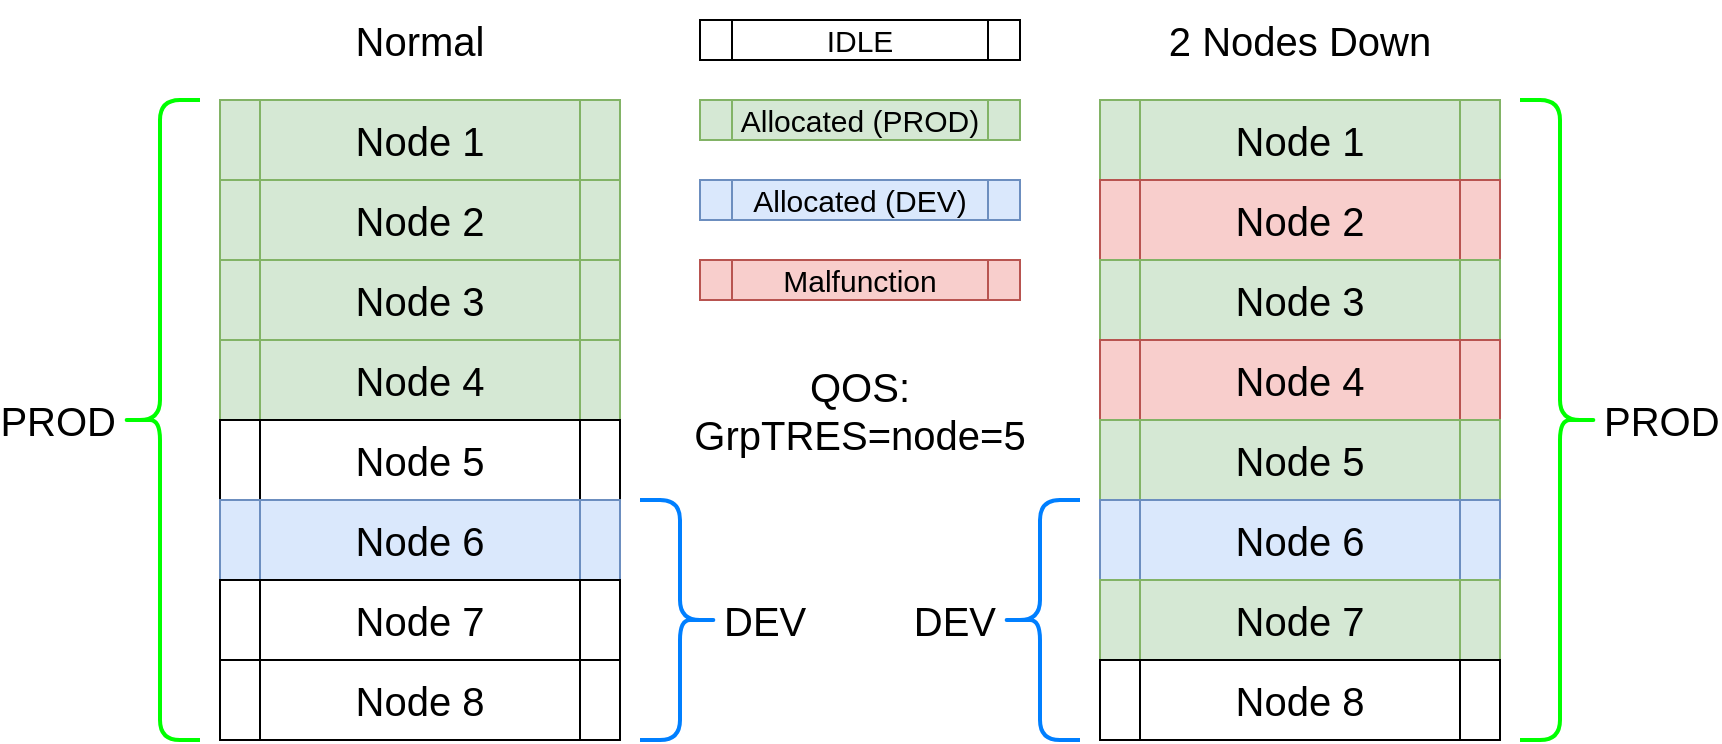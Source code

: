 <mxfile version="22.1.2" type="device">
  <diagram name="Page-1" id="sxOHb9CtYEId5O7EDTMw">
    <mxGraphModel dx="968" dy="743" grid="1" gridSize="10" guides="1" tooltips="1" connect="1" arrows="1" fold="1" page="1" pageScale="1" pageWidth="1169" pageHeight="827" math="0" shadow="0">
      <root>
        <mxCell id="0" />
        <mxCell id="1" parent="0" />
        <mxCell id="1tr0Df7N2JXgfdiVDezD-11" value="Node 1" style="shape=process;whiteSpace=wrap;html=1;backgroundOutline=1;fontSize=20;fillColor=#d5e8d4;strokeColor=#82b366;" parent="1" vertex="1">
          <mxGeometry x="240" y="80" width="200" height="40" as="geometry" />
        </mxCell>
        <mxCell id="1tr0Df7N2JXgfdiVDezD-17" value="Node 2" style="shape=process;whiteSpace=wrap;html=1;backgroundOutline=1;fontSize=20;fillColor=#d5e8d4;strokeColor=#82b366;" parent="1" vertex="1">
          <mxGeometry x="240" y="120" width="200" height="40" as="geometry" />
        </mxCell>
        <mxCell id="1tr0Df7N2JXgfdiVDezD-18" value="Node 3" style="shape=process;whiteSpace=wrap;html=1;backgroundOutline=1;fontSize=20;fillColor=#d5e8d4;strokeColor=#82b366;" parent="1" vertex="1">
          <mxGeometry x="240" y="160" width="200" height="40" as="geometry" />
        </mxCell>
        <mxCell id="1tr0Df7N2JXgfdiVDezD-19" value="Node 4" style="shape=process;whiteSpace=wrap;html=1;backgroundOutline=1;fontSize=20;fillColor=#d5e8d4;strokeColor=#82b366;" parent="1" vertex="1">
          <mxGeometry x="240" y="200" width="200" height="40" as="geometry" />
        </mxCell>
        <mxCell id="1tr0Df7N2JXgfdiVDezD-20" value="Node 5" style="shape=process;whiteSpace=wrap;html=1;backgroundOutline=1;fontSize=20;" parent="1" vertex="1">
          <mxGeometry x="240" y="240" width="200" height="40" as="geometry" />
        </mxCell>
        <mxCell id="1tr0Df7N2JXgfdiVDezD-21" value="Node 6" style="shape=process;whiteSpace=wrap;html=1;backgroundOutline=1;fontSize=20;fillColor=#dae8fc;strokeColor=#6c8ebf;" parent="1" vertex="1">
          <mxGeometry x="240" y="280" width="200" height="40" as="geometry" />
        </mxCell>
        <mxCell id="1tr0Df7N2JXgfdiVDezD-22" value="Node 7" style="shape=process;whiteSpace=wrap;html=1;backgroundOutline=1;fontSize=20;" parent="1" vertex="1">
          <mxGeometry x="240" y="320" width="200" height="40" as="geometry" />
        </mxCell>
        <mxCell id="1tr0Df7N2JXgfdiVDezD-23" value="Node 8" style="shape=process;whiteSpace=wrap;html=1;backgroundOutline=1;fontSize=20;" parent="1" vertex="1">
          <mxGeometry x="240" y="360" width="200" height="40" as="geometry" />
        </mxCell>
        <mxCell id="1tr0Df7N2JXgfdiVDezD-25" value="&lt;font style=&quot;font-size: 20px;&quot;&gt;PROD&lt;br&gt;&lt;/font&gt;" style="shape=curlyBracket;whiteSpace=wrap;html=1;rounded=1;labelPosition=left;verticalLabelPosition=middle;align=right;verticalAlign=middle;strokeWidth=2;labelBackgroundColor=default;strokeColor=#00FF00;" parent="1" vertex="1">
          <mxGeometry x="190" y="80" width="40" height="320" as="geometry" />
        </mxCell>
        <mxCell id="1tr0Df7N2JXgfdiVDezD-26" value="DEV" style="shape=curlyBracket;whiteSpace=wrap;html=1;rounded=1;flipH=1;labelPosition=right;verticalLabelPosition=middle;align=left;verticalAlign=middle;strokeWidth=2;fontSize=20;labelBackgroundColor=default;strokeColor=#007FFF;" parent="1" vertex="1">
          <mxGeometry x="450" y="280" width="40" height="120" as="geometry" />
        </mxCell>
        <mxCell id="1tr0Df7N2JXgfdiVDezD-31" value="IDLE" style="shape=process;whiteSpace=wrap;html=1;backgroundOutline=1;fontSize=15;" parent="1" vertex="1">
          <mxGeometry x="480" y="40" width="160" height="20" as="geometry" />
        </mxCell>
        <mxCell id="1tr0Df7N2JXgfdiVDezD-32" value="Allocated (PROD)" style="shape=process;whiteSpace=wrap;html=1;backgroundOutline=1;fontSize=15;fillColor=#d5e8d4;strokeColor=#82b366;" parent="1" vertex="1">
          <mxGeometry x="480" y="80" width="160" height="20" as="geometry" />
        </mxCell>
        <mxCell id="1tr0Df7N2JXgfdiVDezD-33" value="Allocated (DEV)" style="shape=process;whiteSpace=wrap;html=1;backgroundOutline=1;fontSize=15;fillColor=#dae8fc;strokeColor=#6c8ebf;" parent="1" vertex="1">
          <mxGeometry x="480" y="120" width="160" height="20" as="geometry" />
        </mxCell>
        <mxCell id="1tr0Df7N2JXgfdiVDezD-34" value="Malfunction" style="shape=process;whiteSpace=wrap;html=1;backgroundOutline=1;fontSize=15;fillColor=#f8cecc;strokeColor=#b85450;" parent="1" vertex="1">
          <mxGeometry x="480" y="160" width="160" height="20" as="geometry" />
        </mxCell>
        <mxCell id="1tr0Df7N2JXgfdiVDezD-37" value="Node 1" style="shape=process;whiteSpace=wrap;html=1;backgroundOutline=1;fontSize=20;fillColor=#d5e8d4;strokeColor=#82b366;" parent="1" vertex="1">
          <mxGeometry x="680" y="80" width="200" height="40" as="geometry" />
        </mxCell>
        <mxCell id="1tr0Df7N2JXgfdiVDezD-38" value="Node 2" style="shape=process;whiteSpace=wrap;html=1;backgroundOutline=1;fontSize=20;fillColor=#f8cecc;strokeColor=#b85450;" parent="1" vertex="1">
          <mxGeometry x="680" y="120" width="200" height="40" as="geometry" />
        </mxCell>
        <mxCell id="1tr0Df7N2JXgfdiVDezD-39" value="Node 3" style="shape=process;whiteSpace=wrap;html=1;backgroundOutline=1;fontSize=20;fillColor=#d5e8d4;strokeColor=#82b366;" parent="1" vertex="1">
          <mxGeometry x="680" y="160" width="200" height="40" as="geometry" />
        </mxCell>
        <mxCell id="1tr0Df7N2JXgfdiVDezD-40" value="Node 4" style="shape=process;whiteSpace=wrap;html=1;backgroundOutline=1;fontSize=20;fillColor=#f8cecc;strokeColor=#b85450;" parent="1" vertex="1">
          <mxGeometry x="680" y="200" width="200" height="40" as="geometry" />
        </mxCell>
        <mxCell id="1tr0Df7N2JXgfdiVDezD-41" value="Node 5" style="shape=process;whiteSpace=wrap;html=1;backgroundOutline=1;fontSize=20;fillColor=#d5e8d4;strokeColor=#82b366;" parent="1" vertex="1">
          <mxGeometry x="680" y="240" width="200" height="40" as="geometry" />
        </mxCell>
        <mxCell id="1tr0Df7N2JXgfdiVDezD-42" value="Node 6" style="shape=process;whiteSpace=wrap;html=1;backgroundOutline=1;fontSize=20;fillColor=#dae8fc;strokeColor=#6c8ebf;" parent="1" vertex="1">
          <mxGeometry x="680" y="280" width="200" height="40" as="geometry" />
        </mxCell>
        <mxCell id="1tr0Df7N2JXgfdiVDezD-43" value="Node 7" style="shape=process;whiteSpace=wrap;html=1;backgroundOutline=1;fontSize=20;fillColor=#d5e8d4;strokeColor=#82b366;" parent="1" vertex="1">
          <mxGeometry x="680" y="320" width="200" height="40" as="geometry" />
        </mxCell>
        <mxCell id="1tr0Df7N2JXgfdiVDezD-44" value="Node 8" style="shape=process;whiteSpace=wrap;html=1;backgroundOutline=1;fontSize=20;" parent="1" vertex="1">
          <mxGeometry x="680" y="360" width="200" height="40" as="geometry" />
        </mxCell>
        <mxCell id="1tr0Df7N2JXgfdiVDezD-45" value="&lt;font style=&quot;font-size: 20px;&quot;&gt;DEV&lt;br&gt;&lt;/font&gt;" style="shape=curlyBracket;whiteSpace=wrap;html=1;rounded=1;labelPosition=left;verticalLabelPosition=middle;align=right;verticalAlign=middle;strokeWidth=2;labelBackgroundColor=default;strokeColor=#007FFF;" parent="1" vertex="1">
          <mxGeometry x="630" y="280" width="40" height="120" as="geometry" />
        </mxCell>
        <mxCell id="1tr0Df7N2JXgfdiVDezD-46" value="PROD" style="shape=curlyBracket;whiteSpace=wrap;html=1;rounded=1;flipH=1;labelPosition=right;verticalLabelPosition=middle;align=left;verticalAlign=middle;strokeWidth=2;fontSize=20;labelBackgroundColor=default;strokeColor=#00FF00;" parent="1" vertex="1">
          <mxGeometry x="890" y="80" width="40" height="320" as="geometry" />
        </mxCell>
        <mxCell id="1tr0Df7N2JXgfdiVDezD-47" value="Normal" style="text;html=1;strokeColor=none;fillColor=none;align=center;verticalAlign=middle;whiteSpace=wrap;rounded=0;fontSize=20;labelBackgroundColor=default;" parent="1" vertex="1">
          <mxGeometry x="240" y="30" width="200" height="40" as="geometry" />
        </mxCell>
        <mxCell id="1tr0Df7N2JXgfdiVDezD-48" value="2 Nodes Down" style="text;html=1;strokeColor=none;fillColor=none;align=center;verticalAlign=middle;whiteSpace=wrap;rounded=0;fontSize=20;labelBackgroundColor=default;" parent="1" vertex="1">
          <mxGeometry x="680" y="30" width="200" height="40" as="geometry" />
        </mxCell>
        <mxCell id="1tr0Df7N2JXgfdiVDezD-49" value="QOS:&lt;br style=&quot;font-size: 20px;&quot;&gt;GrpTRES=node=5" style="text;html=1;strokeColor=none;fillColor=none;align=center;verticalAlign=middle;whiteSpace=wrap;rounded=0;fontSize=20;labelBackgroundColor=default;" parent="1" vertex="1">
          <mxGeometry x="480" y="220" width="160" height="30" as="geometry" />
        </mxCell>
      </root>
    </mxGraphModel>
  </diagram>
</mxfile>
